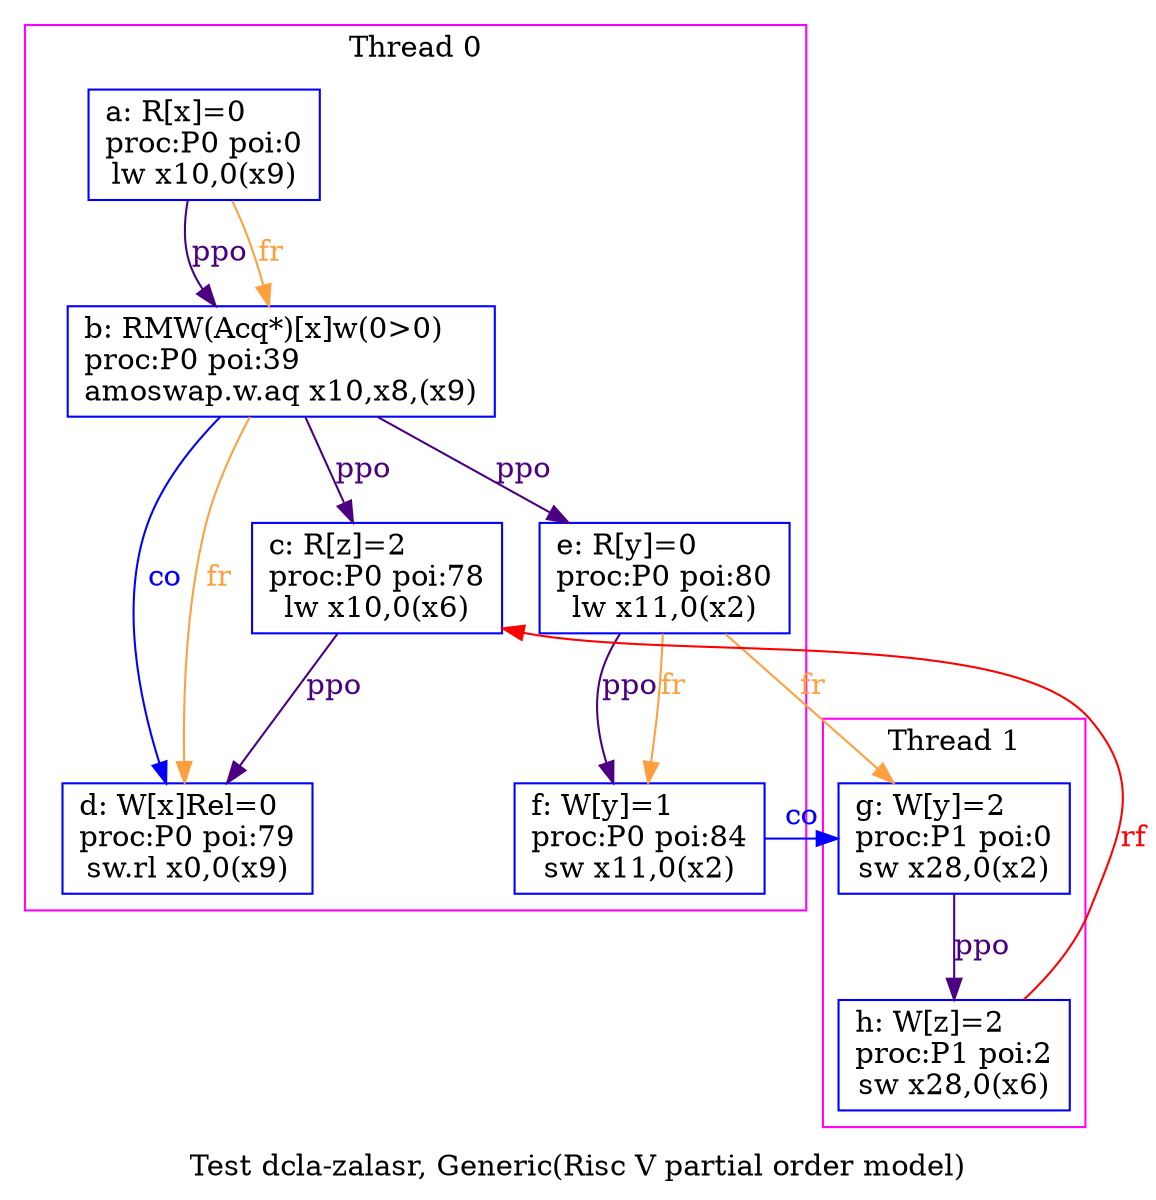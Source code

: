 digraph G {


/* legend */
label="Test dcla-zalasr, Generic(Risc V partial order model)";


/* init events */
//eiid8 [label="i: W[z]=1\lInit", shape="box", color="blue"];
//eiid9 [label="j: W[y]=0\lInit", shape="box", color="blue"];
//eiid10 [label="k: W[x]=0\lInit", shape="box", color="blue"];

/* the unlocked events */
subgraph cluster_proc0 { rank=sink; label = "Thread 0"; color=magenta; shape=box;
eiid0 [label="a: R[x]=0\lproc:P0 poi:0\llw x10,0(x9)", shape="box", color="blue"];
//eiid14 [label="o: Branching(bcc)\lproc:P0 poi:1\lbne x10,x0,start", shape="box", color="blue"];
eiid1 [label="b: RMW(Acq*)[x]w(0>0)\lproc:P0 poi:39\lamoswap.w.aq x10,x8,(x9)", shape="box", color="blue"];
//eiid19 [label="t: Branching(bcc)\lproc:P0 poi:40\lbne x10,x0,start", shape="box", color="blue"];
eiid2 [label="c: R[z]=2\lproc:P0 poi:78\llw x10,0(x6)", shape="box", color="blue"];
eiid3 [label="d: W[x]Rel=0\lproc:P0 poi:79\lsw.rl x0,0(x9)", shape="box", color="blue"];
eiid4 [label="e: R[y]=0\lproc:P0 poi:80\llw x11,0(x2)", shape="box", color="blue"];
eiid5 [label="f: W[y]=1\lproc:P0 poi:84\lsw x11,0(x2)", shape="box", color="blue"];
}
subgraph cluster_proc1 { rank=sink; label = "Thread 1"; color=magenta; shape=box;
eiid6 [label="g: W[y]=2\lproc:P1 poi:0\lsw x28,0(x2)", shape="box", color="blue"];
//eiid36 [label="ev36: F rw,rw\lproc:P1 poi:1\lfence rw,rw", shape="box", color="blue"];
eiid7 [label="h: W[z]=2\lproc:P1 poi:2\lsw x28,0(x6)", shape="box", color="blue"];
}

/* the intra_causality_data edges */


/* the intra_causality_control edges */

/* the poi edges */
/* the rfmap edges */
//eiid10 -> eiid0 [label="rf", color="red", fontcolor="red"];
//eiid10 -> eiid1 [label="rf", color="red", fontcolor="red"];
eiid7 -> eiid2 [label="rf", color="red", fontcolor="red"];
//eiid9 -> eiid4 [label="rf", color="red", fontcolor="red"];


/* The viewed-before edges */
eiid0 -> eiid1 [label="ppo", color="indigo", fontcolor="indigo"];
eiid1 -> eiid2 [label="ppo", color="indigo", fontcolor="indigo"];
eiid1 -> eiid4 [label="ppo", color="indigo", fontcolor="indigo"];
eiid2 -> eiid3 [label="ppo", color="indigo", fontcolor="indigo"];
eiid4 -> eiid5 [label="ppo", color="indigo", fontcolor="indigo"];
eiid6 -> eiid7 [label="ppo", color="indigo", fontcolor="indigo"];
eiid0 -> eiid1 [label="fr", color="#ffa040", fontcolor="#ffa040"];
eiid1 -> eiid3 [label="fr", color="#ffa040", fontcolor="#ffa040"];
eiid4 -> eiid5 [label="fr", color="#ffa040", fontcolor="#ffa040"];
eiid4 -> eiid6 [label="fr", color="#ffa040", fontcolor="#ffa040"];
eiid1 -> eiid3 [label="co", color="blue", fontcolor="blue"];
eiid5 -> eiid6 [label="co", color="blue", fontcolor="blue"];
//eiid8 -> eiid7 [label="co", color="blue", fontcolor="blue"];
//eiid9 -> eiid5 [label="co", color="blue", fontcolor="blue"];
//eiid10 -> eiid1 [label="co", color="blue", fontcolor="blue"];
}
